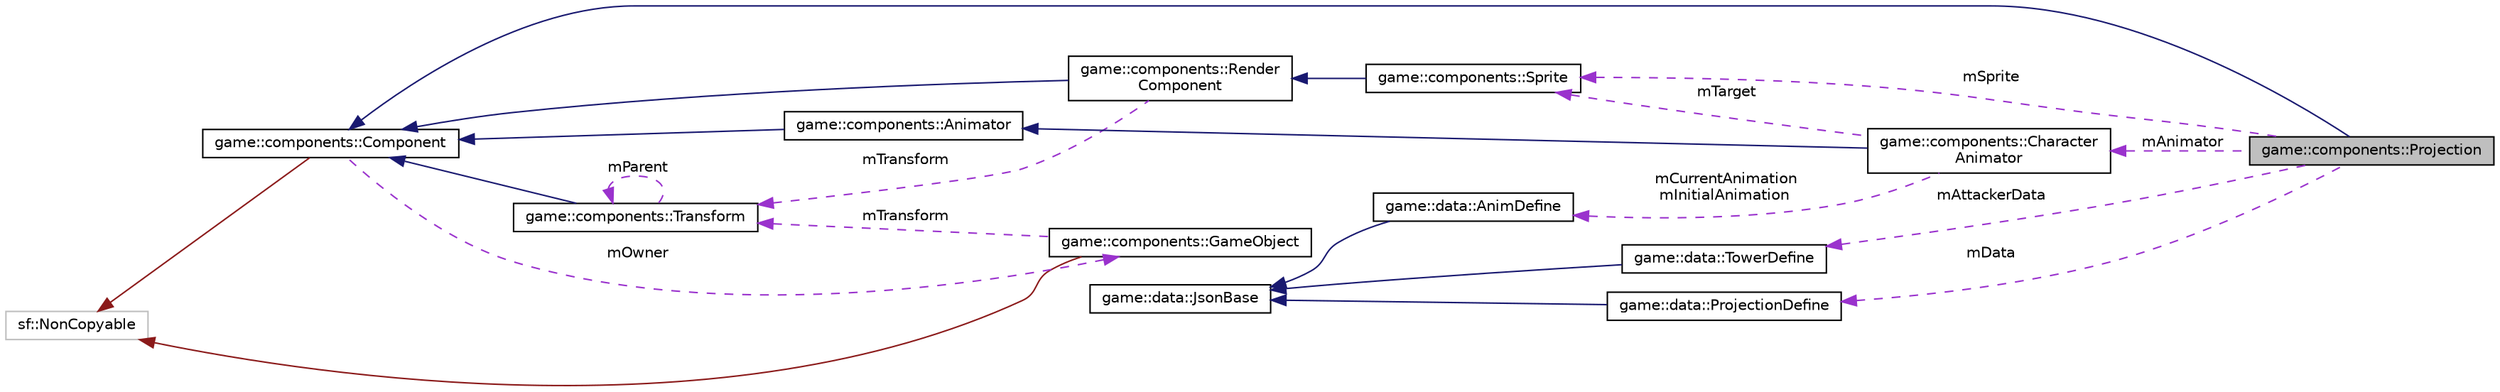 digraph "game::components::Projection"
{
 // LATEX_PDF_SIZE
  edge [fontname="Helvetica",fontsize="10",labelfontname="Helvetica",labelfontsize="10"];
  node [fontname="Helvetica",fontsize="10",shape=record];
  rankdir="LR";
  Node1 [label="game::components::Projection",height=0.2,width=0.4,color="black", fillcolor="grey75", style="filled", fontcolor="black",tooltip="base class for all types of projections in the game"];
  Node2 -> Node1 [dir="back",color="midnightblue",fontsize="10",style="solid"];
  Node2 [label="game::components::Component",height=0.2,width=0.4,color="black", fillcolor="white", style="filled",URL="$classgame_1_1components_1_1Component.html",tooltip="base class for all components"];
  Node3 -> Node2 [dir="back",color="firebrick4",fontsize="10",style="solid"];
  Node3 [label="sf::NonCopyable",height=0.2,width=0.4,color="grey75", fillcolor="white", style="filled",tooltip=" "];
  Node4 -> Node2 [dir="back",color="darkorchid3",fontsize="10",style="dashed",label=" mOwner" ];
  Node4 [label="game::components::GameObject",height=0.2,width=0.4,color="black", fillcolor="white", style="filled",URL="$classgame_1_1components_1_1GameObject.html",tooltip="container class for a group of components"];
  Node3 -> Node4 [dir="back",color="firebrick4",fontsize="10",style="solid"];
  Node5 -> Node4 [dir="back",color="darkorchid3",fontsize="10",style="dashed",label=" mTransform" ];
  Node5 [label="game::components::Transform",height=0.2,width=0.4,color="black", fillcolor="white", style="filled",URL="$classgame_1_1components_1_1Transform.html",tooltip="transform component of a gameobject"];
  Node2 -> Node5 [dir="back",color="midnightblue",fontsize="10",style="solid"];
  Node5 -> Node5 [dir="back",color="darkorchid3",fontsize="10",style="dashed",label=" mParent" ];
  Node6 -> Node1 [dir="back",color="darkorchid3",fontsize="10",style="dashed",label=" mSprite" ];
  Node6 [label="game::components::Sprite",height=0.2,width=0.4,color="black", fillcolor="white", style="filled",URL="$classgame_1_1components_1_1Sprite.html",tooltip="wrapper class for sf::sprite"];
  Node7 -> Node6 [dir="back",color="midnightblue",fontsize="10",style="solid"];
  Node7 [label="game::components::Render\lComponent",height=0.2,width=0.4,color="black", fillcolor="white", style="filled",URL="$classgame_1_1components_1_1RenderComponent.html",tooltip="base class for all the drawables in the game"];
  Node2 -> Node7 [dir="back",color="midnightblue",fontsize="10",style="solid"];
  Node5 -> Node7 [dir="back",color="darkorchid3",fontsize="10",style="dashed",label=" mTransform" ];
  Node8 -> Node1 [dir="back",color="darkorchid3",fontsize="10",style="dashed",label=" mAttackerData" ];
  Node8 [label="game::data::TowerDefine",height=0.2,width=0.4,color="black", fillcolor="white", style="filled",URL="$structgame_1_1data_1_1TowerDefine.html",tooltip="data structure to hold tower data"];
  Node9 -> Node8 [dir="back",color="midnightblue",fontsize="10",style="solid"];
  Node9 [label="game::data::JsonBase",height=0.2,width=0.4,color="black", fillcolor="white", style="filled",URL="$classgame_1_1data_1_1JsonBase.html",tooltip=" "];
  Node10 -> Node1 [dir="back",color="darkorchid3",fontsize="10",style="dashed",label=" mData" ];
  Node10 [label="game::data::ProjectionDefine",height=0.2,width=0.4,color="black", fillcolor="white", style="filled",URL="$structgame_1_1data_1_1ProjectionDefine.html",tooltip="data structure to hold projection data"];
  Node9 -> Node10 [dir="back",color="midnightblue",fontsize="10",style="solid"];
  Node11 -> Node1 [dir="back",color="darkorchid3",fontsize="10",style="dashed",label=" mAnimator" ];
  Node11 [label="game::components::Character\lAnimator",height=0.2,width=0.4,color="black", fillcolor="white", style="filled",URL="$classgame_1_1components_1_1CharacterAnimator.html",tooltip="animator for in-game characters"];
  Node12 -> Node11 [dir="back",color="midnightblue",fontsize="10",style="solid"];
  Node12 [label="game::components::Animator",height=0.2,width=0.4,color="black", fillcolor="white", style="filled",URL="$classgame_1_1components_1_1Animator.html",tooltip="base class of all the animator components"];
  Node2 -> Node12 [dir="back",color="midnightblue",fontsize="10",style="solid"];
  Node6 -> Node11 [dir="back",color="darkorchid3",fontsize="10",style="dashed",label=" mTarget" ];
  Node13 -> Node11 [dir="back",color="darkorchid3",fontsize="10",style="dashed",label=" mCurrentAnimation\nmInitialAnimation" ];
  Node13 [label="game::data::AnimDefine",height=0.2,width=0.4,color="black", fillcolor="white", style="filled",URL="$structgame_1_1data_1_1AnimDefine.html",tooltip="data structure to hold character animation data"];
  Node9 -> Node13 [dir="back",color="midnightblue",fontsize="10",style="solid"];
}
